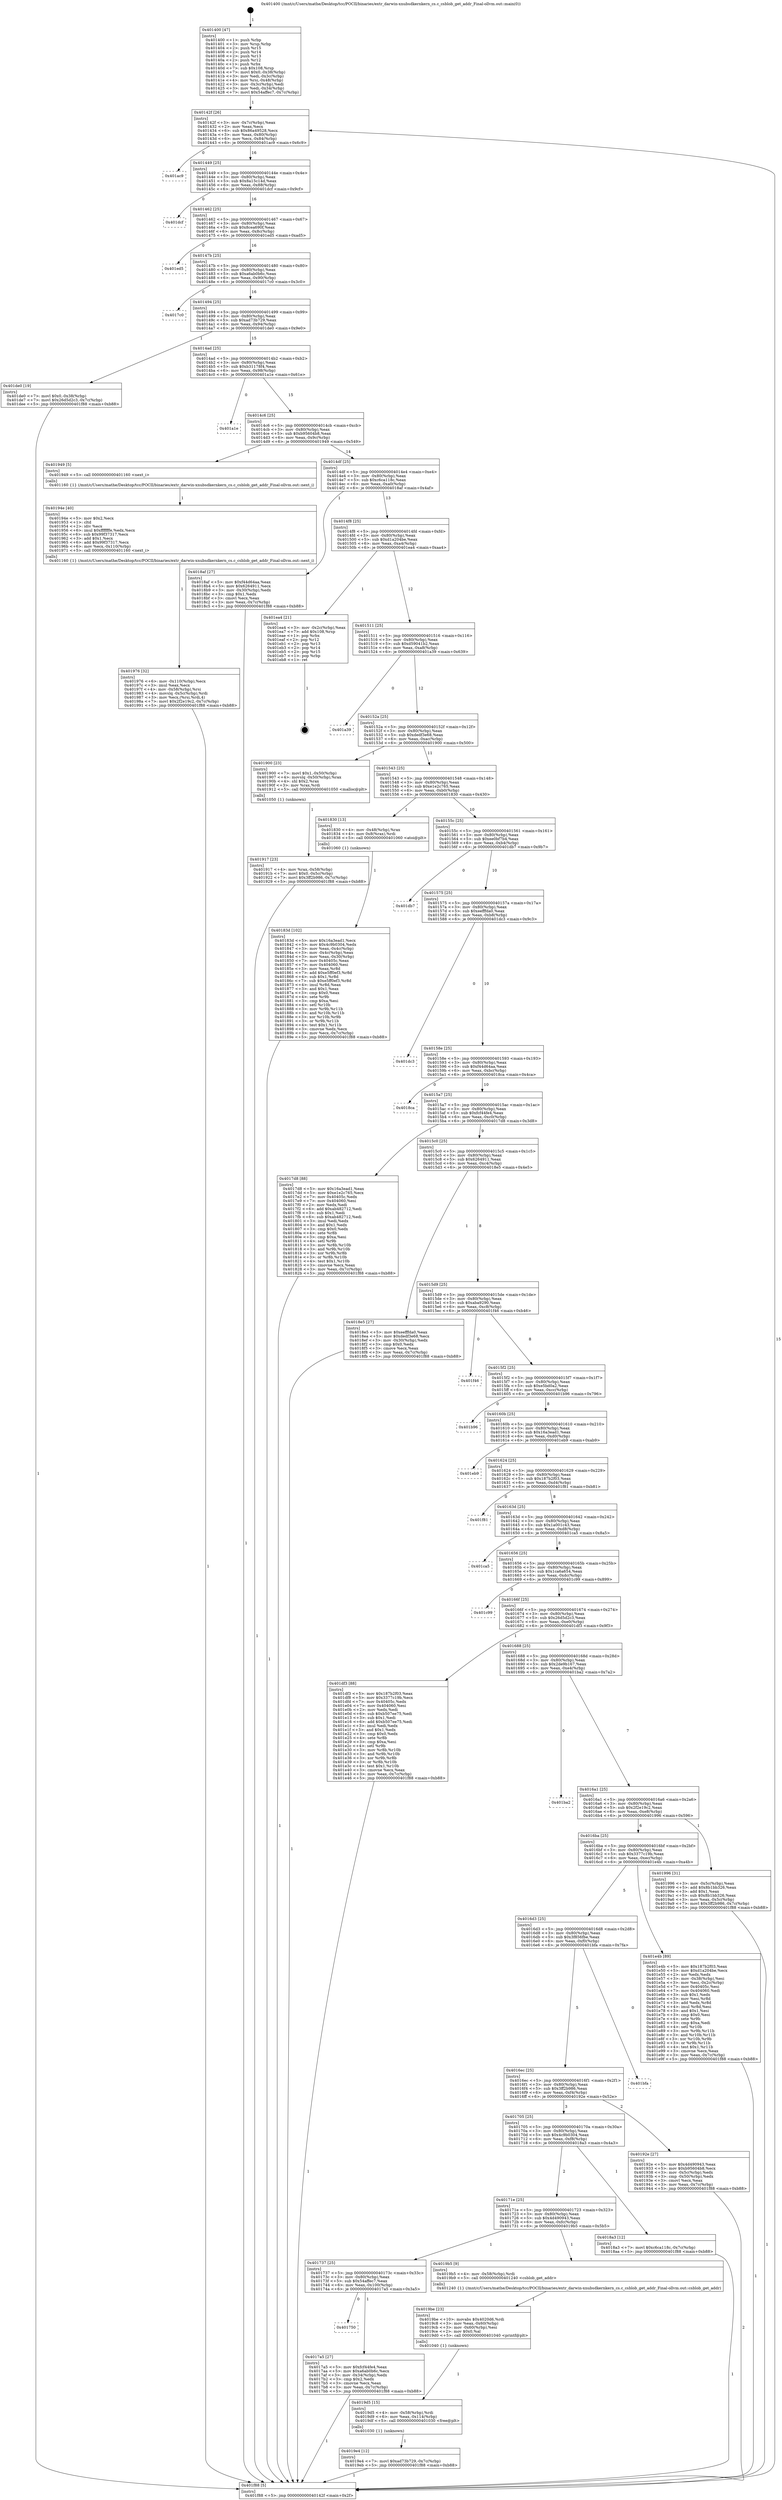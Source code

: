digraph "0x401400" {
  label = "0x401400 (/mnt/c/Users/mathe/Desktop/tcc/POCII/binaries/extr_darwin-xnubsdkernkern_cs.c_csblob_get_addr_Final-ollvm.out::main(0))"
  labelloc = "t"
  node[shape=record]

  Entry [label="",width=0.3,height=0.3,shape=circle,fillcolor=black,style=filled]
  "0x40142f" [label="{
     0x40142f [26]\l
     | [instrs]\l
     &nbsp;&nbsp;0x40142f \<+3\>: mov -0x7c(%rbp),%eax\l
     &nbsp;&nbsp;0x401432 \<+2\>: mov %eax,%ecx\l
     &nbsp;&nbsp;0x401434 \<+6\>: sub $0x86a49528,%ecx\l
     &nbsp;&nbsp;0x40143a \<+3\>: mov %eax,-0x80(%rbp)\l
     &nbsp;&nbsp;0x40143d \<+6\>: mov %ecx,-0x84(%rbp)\l
     &nbsp;&nbsp;0x401443 \<+6\>: je 0000000000401ac9 \<main+0x6c9\>\l
  }"]
  "0x401ac9" [label="{
     0x401ac9\l
  }", style=dashed]
  "0x401449" [label="{
     0x401449 [25]\l
     | [instrs]\l
     &nbsp;&nbsp;0x401449 \<+5\>: jmp 000000000040144e \<main+0x4e\>\l
     &nbsp;&nbsp;0x40144e \<+3\>: mov -0x80(%rbp),%eax\l
     &nbsp;&nbsp;0x401451 \<+5\>: sub $0x8a15c14d,%eax\l
     &nbsp;&nbsp;0x401456 \<+6\>: mov %eax,-0x88(%rbp)\l
     &nbsp;&nbsp;0x40145c \<+6\>: je 0000000000401dcf \<main+0x9cf\>\l
  }"]
  Exit [label="",width=0.3,height=0.3,shape=circle,fillcolor=black,style=filled,peripheries=2]
  "0x401dcf" [label="{
     0x401dcf\l
  }", style=dashed]
  "0x401462" [label="{
     0x401462 [25]\l
     | [instrs]\l
     &nbsp;&nbsp;0x401462 \<+5\>: jmp 0000000000401467 \<main+0x67\>\l
     &nbsp;&nbsp;0x401467 \<+3\>: mov -0x80(%rbp),%eax\l
     &nbsp;&nbsp;0x40146a \<+5\>: sub $0x8cea690f,%eax\l
     &nbsp;&nbsp;0x40146f \<+6\>: mov %eax,-0x8c(%rbp)\l
     &nbsp;&nbsp;0x401475 \<+6\>: je 0000000000401ed5 \<main+0xad5\>\l
  }"]
  "0x4019e4" [label="{
     0x4019e4 [12]\l
     | [instrs]\l
     &nbsp;&nbsp;0x4019e4 \<+7\>: movl $0xad73b729,-0x7c(%rbp)\l
     &nbsp;&nbsp;0x4019eb \<+5\>: jmp 0000000000401f88 \<main+0xb88\>\l
  }"]
  "0x401ed5" [label="{
     0x401ed5\l
  }", style=dashed]
  "0x40147b" [label="{
     0x40147b [25]\l
     | [instrs]\l
     &nbsp;&nbsp;0x40147b \<+5\>: jmp 0000000000401480 \<main+0x80\>\l
     &nbsp;&nbsp;0x401480 \<+3\>: mov -0x80(%rbp),%eax\l
     &nbsp;&nbsp;0x401483 \<+5\>: sub $0xa6ab0b6c,%eax\l
     &nbsp;&nbsp;0x401488 \<+6\>: mov %eax,-0x90(%rbp)\l
     &nbsp;&nbsp;0x40148e \<+6\>: je 00000000004017c0 \<main+0x3c0\>\l
  }"]
  "0x4019d5" [label="{
     0x4019d5 [15]\l
     | [instrs]\l
     &nbsp;&nbsp;0x4019d5 \<+4\>: mov -0x58(%rbp),%rdi\l
     &nbsp;&nbsp;0x4019d9 \<+6\>: mov %eax,-0x114(%rbp)\l
     &nbsp;&nbsp;0x4019df \<+5\>: call 0000000000401030 \<free@plt\>\l
     | [calls]\l
     &nbsp;&nbsp;0x401030 \{1\} (unknown)\l
  }"]
  "0x4017c0" [label="{
     0x4017c0\l
  }", style=dashed]
  "0x401494" [label="{
     0x401494 [25]\l
     | [instrs]\l
     &nbsp;&nbsp;0x401494 \<+5\>: jmp 0000000000401499 \<main+0x99\>\l
     &nbsp;&nbsp;0x401499 \<+3\>: mov -0x80(%rbp),%eax\l
     &nbsp;&nbsp;0x40149c \<+5\>: sub $0xad73b729,%eax\l
     &nbsp;&nbsp;0x4014a1 \<+6\>: mov %eax,-0x94(%rbp)\l
     &nbsp;&nbsp;0x4014a7 \<+6\>: je 0000000000401de0 \<main+0x9e0\>\l
  }"]
  "0x4019be" [label="{
     0x4019be [23]\l
     | [instrs]\l
     &nbsp;&nbsp;0x4019be \<+10\>: movabs $0x4020d6,%rdi\l
     &nbsp;&nbsp;0x4019c8 \<+3\>: mov %eax,-0x60(%rbp)\l
     &nbsp;&nbsp;0x4019cb \<+3\>: mov -0x60(%rbp),%esi\l
     &nbsp;&nbsp;0x4019ce \<+2\>: mov $0x0,%al\l
     &nbsp;&nbsp;0x4019d0 \<+5\>: call 0000000000401040 \<printf@plt\>\l
     | [calls]\l
     &nbsp;&nbsp;0x401040 \{1\} (unknown)\l
  }"]
  "0x401de0" [label="{
     0x401de0 [19]\l
     | [instrs]\l
     &nbsp;&nbsp;0x401de0 \<+7\>: movl $0x0,-0x38(%rbp)\l
     &nbsp;&nbsp;0x401de7 \<+7\>: movl $0x26d5d2c3,-0x7c(%rbp)\l
     &nbsp;&nbsp;0x401dee \<+5\>: jmp 0000000000401f88 \<main+0xb88\>\l
  }"]
  "0x4014ad" [label="{
     0x4014ad [25]\l
     | [instrs]\l
     &nbsp;&nbsp;0x4014ad \<+5\>: jmp 00000000004014b2 \<main+0xb2\>\l
     &nbsp;&nbsp;0x4014b2 \<+3\>: mov -0x80(%rbp),%eax\l
     &nbsp;&nbsp;0x4014b5 \<+5\>: sub $0xb31178f4,%eax\l
     &nbsp;&nbsp;0x4014ba \<+6\>: mov %eax,-0x98(%rbp)\l
     &nbsp;&nbsp;0x4014c0 \<+6\>: je 0000000000401a1e \<main+0x61e\>\l
  }"]
  "0x401976" [label="{
     0x401976 [32]\l
     | [instrs]\l
     &nbsp;&nbsp;0x401976 \<+6\>: mov -0x110(%rbp),%ecx\l
     &nbsp;&nbsp;0x40197c \<+3\>: imul %eax,%ecx\l
     &nbsp;&nbsp;0x40197f \<+4\>: mov -0x58(%rbp),%rsi\l
     &nbsp;&nbsp;0x401983 \<+4\>: movslq -0x5c(%rbp),%rdi\l
     &nbsp;&nbsp;0x401987 \<+3\>: mov %ecx,(%rsi,%rdi,4)\l
     &nbsp;&nbsp;0x40198a \<+7\>: movl $0x2f2e19c2,-0x7c(%rbp)\l
     &nbsp;&nbsp;0x401991 \<+5\>: jmp 0000000000401f88 \<main+0xb88\>\l
  }"]
  "0x401a1e" [label="{
     0x401a1e\l
  }", style=dashed]
  "0x4014c6" [label="{
     0x4014c6 [25]\l
     | [instrs]\l
     &nbsp;&nbsp;0x4014c6 \<+5\>: jmp 00000000004014cb \<main+0xcb\>\l
     &nbsp;&nbsp;0x4014cb \<+3\>: mov -0x80(%rbp),%eax\l
     &nbsp;&nbsp;0x4014ce \<+5\>: sub $0xb95604b8,%eax\l
     &nbsp;&nbsp;0x4014d3 \<+6\>: mov %eax,-0x9c(%rbp)\l
     &nbsp;&nbsp;0x4014d9 \<+6\>: je 0000000000401949 \<main+0x549\>\l
  }"]
  "0x40194e" [label="{
     0x40194e [40]\l
     | [instrs]\l
     &nbsp;&nbsp;0x40194e \<+5\>: mov $0x2,%ecx\l
     &nbsp;&nbsp;0x401953 \<+1\>: cltd\l
     &nbsp;&nbsp;0x401954 \<+2\>: idiv %ecx\l
     &nbsp;&nbsp;0x401956 \<+6\>: imul $0xfffffffe,%edx,%ecx\l
     &nbsp;&nbsp;0x40195c \<+6\>: sub $0x99f37317,%ecx\l
     &nbsp;&nbsp;0x401962 \<+3\>: add $0x1,%ecx\l
     &nbsp;&nbsp;0x401965 \<+6\>: add $0x99f37317,%ecx\l
     &nbsp;&nbsp;0x40196b \<+6\>: mov %ecx,-0x110(%rbp)\l
     &nbsp;&nbsp;0x401971 \<+5\>: call 0000000000401160 \<next_i\>\l
     | [calls]\l
     &nbsp;&nbsp;0x401160 \{1\} (/mnt/c/Users/mathe/Desktop/tcc/POCII/binaries/extr_darwin-xnubsdkernkern_cs.c_csblob_get_addr_Final-ollvm.out::next_i)\l
  }"]
  "0x401949" [label="{
     0x401949 [5]\l
     | [instrs]\l
     &nbsp;&nbsp;0x401949 \<+5\>: call 0000000000401160 \<next_i\>\l
     | [calls]\l
     &nbsp;&nbsp;0x401160 \{1\} (/mnt/c/Users/mathe/Desktop/tcc/POCII/binaries/extr_darwin-xnubsdkernkern_cs.c_csblob_get_addr_Final-ollvm.out::next_i)\l
  }"]
  "0x4014df" [label="{
     0x4014df [25]\l
     | [instrs]\l
     &nbsp;&nbsp;0x4014df \<+5\>: jmp 00000000004014e4 \<main+0xe4\>\l
     &nbsp;&nbsp;0x4014e4 \<+3\>: mov -0x80(%rbp),%eax\l
     &nbsp;&nbsp;0x4014e7 \<+5\>: sub $0xc6ca118c,%eax\l
     &nbsp;&nbsp;0x4014ec \<+6\>: mov %eax,-0xa0(%rbp)\l
     &nbsp;&nbsp;0x4014f2 \<+6\>: je 00000000004018af \<main+0x4af\>\l
  }"]
  "0x401917" [label="{
     0x401917 [23]\l
     | [instrs]\l
     &nbsp;&nbsp;0x401917 \<+4\>: mov %rax,-0x58(%rbp)\l
     &nbsp;&nbsp;0x40191b \<+7\>: movl $0x0,-0x5c(%rbp)\l
     &nbsp;&nbsp;0x401922 \<+7\>: movl $0x3ff2b986,-0x7c(%rbp)\l
     &nbsp;&nbsp;0x401929 \<+5\>: jmp 0000000000401f88 \<main+0xb88\>\l
  }"]
  "0x4018af" [label="{
     0x4018af [27]\l
     | [instrs]\l
     &nbsp;&nbsp;0x4018af \<+5\>: mov $0xf44d64aa,%eax\l
     &nbsp;&nbsp;0x4018b4 \<+5\>: mov $0x6264911,%ecx\l
     &nbsp;&nbsp;0x4018b9 \<+3\>: mov -0x30(%rbp),%edx\l
     &nbsp;&nbsp;0x4018bc \<+3\>: cmp $0x1,%edx\l
     &nbsp;&nbsp;0x4018bf \<+3\>: cmovl %ecx,%eax\l
     &nbsp;&nbsp;0x4018c2 \<+3\>: mov %eax,-0x7c(%rbp)\l
     &nbsp;&nbsp;0x4018c5 \<+5\>: jmp 0000000000401f88 \<main+0xb88\>\l
  }"]
  "0x4014f8" [label="{
     0x4014f8 [25]\l
     | [instrs]\l
     &nbsp;&nbsp;0x4014f8 \<+5\>: jmp 00000000004014fd \<main+0xfd\>\l
     &nbsp;&nbsp;0x4014fd \<+3\>: mov -0x80(%rbp),%eax\l
     &nbsp;&nbsp;0x401500 \<+5\>: sub $0xd1a204be,%eax\l
     &nbsp;&nbsp;0x401505 \<+6\>: mov %eax,-0xa4(%rbp)\l
     &nbsp;&nbsp;0x40150b \<+6\>: je 0000000000401ea4 \<main+0xaa4\>\l
  }"]
  "0x40183d" [label="{
     0x40183d [102]\l
     | [instrs]\l
     &nbsp;&nbsp;0x40183d \<+5\>: mov $0x16a3ead1,%ecx\l
     &nbsp;&nbsp;0x401842 \<+5\>: mov $0x4c9b0304,%edx\l
     &nbsp;&nbsp;0x401847 \<+3\>: mov %eax,-0x4c(%rbp)\l
     &nbsp;&nbsp;0x40184a \<+3\>: mov -0x4c(%rbp),%eax\l
     &nbsp;&nbsp;0x40184d \<+3\>: mov %eax,-0x30(%rbp)\l
     &nbsp;&nbsp;0x401850 \<+7\>: mov 0x40405c,%eax\l
     &nbsp;&nbsp;0x401857 \<+7\>: mov 0x404060,%esi\l
     &nbsp;&nbsp;0x40185e \<+3\>: mov %eax,%r8d\l
     &nbsp;&nbsp;0x401861 \<+7\>: add $0xe5ff0ef3,%r8d\l
     &nbsp;&nbsp;0x401868 \<+4\>: sub $0x1,%r8d\l
     &nbsp;&nbsp;0x40186c \<+7\>: sub $0xe5ff0ef3,%r8d\l
     &nbsp;&nbsp;0x401873 \<+4\>: imul %r8d,%eax\l
     &nbsp;&nbsp;0x401877 \<+3\>: and $0x1,%eax\l
     &nbsp;&nbsp;0x40187a \<+3\>: cmp $0x0,%eax\l
     &nbsp;&nbsp;0x40187d \<+4\>: sete %r9b\l
     &nbsp;&nbsp;0x401881 \<+3\>: cmp $0xa,%esi\l
     &nbsp;&nbsp;0x401884 \<+4\>: setl %r10b\l
     &nbsp;&nbsp;0x401888 \<+3\>: mov %r9b,%r11b\l
     &nbsp;&nbsp;0x40188b \<+3\>: and %r10b,%r11b\l
     &nbsp;&nbsp;0x40188e \<+3\>: xor %r10b,%r9b\l
     &nbsp;&nbsp;0x401891 \<+3\>: or %r9b,%r11b\l
     &nbsp;&nbsp;0x401894 \<+4\>: test $0x1,%r11b\l
     &nbsp;&nbsp;0x401898 \<+3\>: cmovne %edx,%ecx\l
     &nbsp;&nbsp;0x40189b \<+3\>: mov %ecx,-0x7c(%rbp)\l
     &nbsp;&nbsp;0x40189e \<+5\>: jmp 0000000000401f88 \<main+0xb88\>\l
  }"]
  "0x401ea4" [label="{
     0x401ea4 [21]\l
     | [instrs]\l
     &nbsp;&nbsp;0x401ea4 \<+3\>: mov -0x2c(%rbp),%eax\l
     &nbsp;&nbsp;0x401ea7 \<+7\>: add $0x108,%rsp\l
     &nbsp;&nbsp;0x401eae \<+1\>: pop %rbx\l
     &nbsp;&nbsp;0x401eaf \<+2\>: pop %r12\l
     &nbsp;&nbsp;0x401eb1 \<+2\>: pop %r13\l
     &nbsp;&nbsp;0x401eb3 \<+2\>: pop %r14\l
     &nbsp;&nbsp;0x401eb5 \<+2\>: pop %r15\l
     &nbsp;&nbsp;0x401eb7 \<+1\>: pop %rbp\l
     &nbsp;&nbsp;0x401eb8 \<+1\>: ret\l
  }"]
  "0x401511" [label="{
     0x401511 [25]\l
     | [instrs]\l
     &nbsp;&nbsp;0x401511 \<+5\>: jmp 0000000000401516 \<main+0x116\>\l
     &nbsp;&nbsp;0x401516 \<+3\>: mov -0x80(%rbp),%eax\l
     &nbsp;&nbsp;0x401519 \<+5\>: sub $0xd59041b2,%eax\l
     &nbsp;&nbsp;0x40151e \<+6\>: mov %eax,-0xa8(%rbp)\l
     &nbsp;&nbsp;0x401524 \<+6\>: je 0000000000401a39 \<main+0x639\>\l
  }"]
  "0x401400" [label="{
     0x401400 [47]\l
     | [instrs]\l
     &nbsp;&nbsp;0x401400 \<+1\>: push %rbp\l
     &nbsp;&nbsp;0x401401 \<+3\>: mov %rsp,%rbp\l
     &nbsp;&nbsp;0x401404 \<+2\>: push %r15\l
     &nbsp;&nbsp;0x401406 \<+2\>: push %r14\l
     &nbsp;&nbsp;0x401408 \<+2\>: push %r13\l
     &nbsp;&nbsp;0x40140a \<+2\>: push %r12\l
     &nbsp;&nbsp;0x40140c \<+1\>: push %rbx\l
     &nbsp;&nbsp;0x40140d \<+7\>: sub $0x108,%rsp\l
     &nbsp;&nbsp;0x401414 \<+7\>: movl $0x0,-0x38(%rbp)\l
     &nbsp;&nbsp;0x40141b \<+3\>: mov %edi,-0x3c(%rbp)\l
     &nbsp;&nbsp;0x40141e \<+4\>: mov %rsi,-0x48(%rbp)\l
     &nbsp;&nbsp;0x401422 \<+3\>: mov -0x3c(%rbp),%edi\l
     &nbsp;&nbsp;0x401425 \<+3\>: mov %edi,-0x34(%rbp)\l
     &nbsp;&nbsp;0x401428 \<+7\>: movl $0x54affec7,-0x7c(%rbp)\l
  }"]
  "0x401a39" [label="{
     0x401a39\l
  }", style=dashed]
  "0x40152a" [label="{
     0x40152a [25]\l
     | [instrs]\l
     &nbsp;&nbsp;0x40152a \<+5\>: jmp 000000000040152f \<main+0x12f\>\l
     &nbsp;&nbsp;0x40152f \<+3\>: mov -0x80(%rbp),%eax\l
     &nbsp;&nbsp;0x401532 \<+5\>: sub $0xdedf3e68,%eax\l
     &nbsp;&nbsp;0x401537 \<+6\>: mov %eax,-0xac(%rbp)\l
     &nbsp;&nbsp;0x40153d \<+6\>: je 0000000000401900 \<main+0x500\>\l
  }"]
  "0x401f88" [label="{
     0x401f88 [5]\l
     | [instrs]\l
     &nbsp;&nbsp;0x401f88 \<+5\>: jmp 000000000040142f \<main+0x2f\>\l
  }"]
  "0x401900" [label="{
     0x401900 [23]\l
     | [instrs]\l
     &nbsp;&nbsp;0x401900 \<+7\>: movl $0x1,-0x50(%rbp)\l
     &nbsp;&nbsp;0x401907 \<+4\>: movslq -0x50(%rbp),%rax\l
     &nbsp;&nbsp;0x40190b \<+4\>: shl $0x2,%rax\l
     &nbsp;&nbsp;0x40190f \<+3\>: mov %rax,%rdi\l
     &nbsp;&nbsp;0x401912 \<+5\>: call 0000000000401050 \<malloc@plt\>\l
     | [calls]\l
     &nbsp;&nbsp;0x401050 \{1\} (unknown)\l
  }"]
  "0x401543" [label="{
     0x401543 [25]\l
     | [instrs]\l
     &nbsp;&nbsp;0x401543 \<+5\>: jmp 0000000000401548 \<main+0x148\>\l
     &nbsp;&nbsp;0x401548 \<+3\>: mov -0x80(%rbp),%eax\l
     &nbsp;&nbsp;0x40154b \<+5\>: sub $0xe1e2c765,%eax\l
     &nbsp;&nbsp;0x401550 \<+6\>: mov %eax,-0xb0(%rbp)\l
     &nbsp;&nbsp;0x401556 \<+6\>: je 0000000000401830 \<main+0x430\>\l
  }"]
  "0x401750" [label="{
     0x401750\l
  }", style=dashed]
  "0x401830" [label="{
     0x401830 [13]\l
     | [instrs]\l
     &nbsp;&nbsp;0x401830 \<+4\>: mov -0x48(%rbp),%rax\l
     &nbsp;&nbsp;0x401834 \<+4\>: mov 0x8(%rax),%rdi\l
     &nbsp;&nbsp;0x401838 \<+5\>: call 0000000000401060 \<atoi@plt\>\l
     | [calls]\l
     &nbsp;&nbsp;0x401060 \{1\} (unknown)\l
  }"]
  "0x40155c" [label="{
     0x40155c [25]\l
     | [instrs]\l
     &nbsp;&nbsp;0x40155c \<+5\>: jmp 0000000000401561 \<main+0x161\>\l
     &nbsp;&nbsp;0x401561 \<+3\>: mov -0x80(%rbp),%eax\l
     &nbsp;&nbsp;0x401564 \<+5\>: sub $0xee0bf7b4,%eax\l
     &nbsp;&nbsp;0x401569 \<+6\>: mov %eax,-0xb4(%rbp)\l
     &nbsp;&nbsp;0x40156f \<+6\>: je 0000000000401db7 \<main+0x9b7\>\l
  }"]
  "0x4017a5" [label="{
     0x4017a5 [27]\l
     | [instrs]\l
     &nbsp;&nbsp;0x4017a5 \<+5\>: mov $0xfcf44fe4,%eax\l
     &nbsp;&nbsp;0x4017aa \<+5\>: mov $0xa6ab0b6c,%ecx\l
     &nbsp;&nbsp;0x4017af \<+3\>: mov -0x34(%rbp),%edx\l
     &nbsp;&nbsp;0x4017b2 \<+3\>: cmp $0x2,%edx\l
     &nbsp;&nbsp;0x4017b5 \<+3\>: cmovne %ecx,%eax\l
     &nbsp;&nbsp;0x4017b8 \<+3\>: mov %eax,-0x7c(%rbp)\l
     &nbsp;&nbsp;0x4017bb \<+5\>: jmp 0000000000401f88 \<main+0xb88\>\l
  }"]
  "0x401db7" [label="{
     0x401db7\l
  }", style=dashed]
  "0x401575" [label="{
     0x401575 [25]\l
     | [instrs]\l
     &nbsp;&nbsp;0x401575 \<+5\>: jmp 000000000040157a \<main+0x17a\>\l
     &nbsp;&nbsp;0x40157a \<+3\>: mov -0x80(%rbp),%eax\l
     &nbsp;&nbsp;0x40157d \<+5\>: sub $0xeefffda0,%eax\l
     &nbsp;&nbsp;0x401582 \<+6\>: mov %eax,-0xb8(%rbp)\l
     &nbsp;&nbsp;0x401588 \<+6\>: je 0000000000401dc3 \<main+0x9c3\>\l
  }"]
  "0x401737" [label="{
     0x401737 [25]\l
     | [instrs]\l
     &nbsp;&nbsp;0x401737 \<+5\>: jmp 000000000040173c \<main+0x33c\>\l
     &nbsp;&nbsp;0x40173c \<+3\>: mov -0x80(%rbp),%eax\l
     &nbsp;&nbsp;0x40173f \<+5\>: sub $0x54affec7,%eax\l
     &nbsp;&nbsp;0x401744 \<+6\>: mov %eax,-0x100(%rbp)\l
     &nbsp;&nbsp;0x40174a \<+6\>: je 00000000004017a5 \<main+0x3a5\>\l
  }"]
  "0x401dc3" [label="{
     0x401dc3\l
  }", style=dashed]
  "0x40158e" [label="{
     0x40158e [25]\l
     | [instrs]\l
     &nbsp;&nbsp;0x40158e \<+5\>: jmp 0000000000401593 \<main+0x193\>\l
     &nbsp;&nbsp;0x401593 \<+3\>: mov -0x80(%rbp),%eax\l
     &nbsp;&nbsp;0x401596 \<+5\>: sub $0xf44d64aa,%eax\l
     &nbsp;&nbsp;0x40159b \<+6\>: mov %eax,-0xbc(%rbp)\l
     &nbsp;&nbsp;0x4015a1 \<+6\>: je 00000000004018ca \<main+0x4ca\>\l
  }"]
  "0x4019b5" [label="{
     0x4019b5 [9]\l
     | [instrs]\l
     &nbsp;&nbsp;0x4019b5 \<+4\>: mov -0x58(%rbp),%rdi\l
     &nbsp;&nbsp;0x4019b9 \<+5\>: call 0000000000401240 \<csblob_get_addr\>\l
     | [calls]\l
     &nbsp;&nbsp;0x401240 \{1\} (/mnt/c/Users/mathe/Desktop/tcc/POCII/binaries/extr_darwin-xnubsdkernkern_cs.c_csblob_get_addr_Final-ollvm.out::csblob_get_addr)\l
  }"]
  "0x4018ca" [label="{
     0x4018ca\l
  }", style=dashed]
  "0x4015a7" [label="{
     0x4015a7 [25]\l
     | [instrs]\l
     &nbsp;&nbsp;0x4015a7 \<+5\>: jmp 00000000004015ac \<main+0x1ac\>\l
     &nbsp;&nbsp;0x4015ac \<+3\>: mov -0x80(%rbp),%eax\l
     &nbsp;&nbsp;0x4015af \<+5\>: sub $0xfcf44fe4,%eax\l
     &nbsp;&nbsp;0x4015b4 \<+6\>: mov %eax,-0xc0(%rbp)\l
     &nbsp;&nbsp;0x4015ba \<+6\>: je 00000000004017d8 \<main+0x3d8\>\l
  }"]
  "0x40171e" [label="{
     0x40171e [25]\l
     | [instrs]\l
     &nbsp;&nbsp;0x40171e \<+5\>: jmp 0000000000401723 \<main+0x323\>\l
     &nbsp;&nbsp;0x401723 \<+3\>: mov -0x80(%rbp),%eax\l
     &nbsp;&nbsp;0x401726 \<+5\>: sub $0x4d490943,%eax\l
     &nbsp;&nbsp;0x40172b \<+6\>: mov %eax,-0xfc(%rbp)\l
     &nbsp;&nbsp;0x401731 \<+6\>: je 00000000004019b5 \<main+0x5b5\>\l
  }"]
  "0x4017d8" [label="{
     0x4017d8 [88]\l
     | [instrs]\l
     &nbsp;&nbsp;0x4017d8 \<+5\>: mov $0x16a3ead1,%eax\l
     &nbsp;&nbsp;0x4017dd \<+5\>: mov $0xe1e2c765,%ecx\l
     &nbsp;&nbsp;0x4017e2 \<+7\>: mov 0x40405c,%edx\l
     &nbsp;&nbsp;0x4017e9 \<+7\>: mov 0x404060,%esi\l
     &nbsp;&nbsp;0x4017f0 \<+2\>: mov %edx,%edi\l
     &nbsp;&nbsp;0x4017f2 \<+6\>: add $0xab482712,%edi\l
     &nbsp;&nbsp;0x4017f8 \<+3\>: sub $0x1,%edi\l
     &nbsp;&nbsp;0x4017fb \<+6\>: sub $0xab482712,%edi\l
     &nbsp;&nbsp;0x401801 \<+3\>: imul %edi,%edx\l
     &nbsp;&nbsp;0x401804 \<+3\>: and $0x1,%edx\l
     &nbsp;&nbsp;0x401807 \<+3\>: cmp $0x0,%edx\l
     &nbsp;&nbsp;0x40180a \<+4\>: sete %r8b\l
     &nbsp;&nbsp;0x40180e \<+3\>: cmp $0xa,%esi\l
     &nbsp;&nbsp;0x401811 \<+4\>: setl %r9b\l
     &nbsp;&nbsp;0x401815 \<+3\>: mov %r8b,%r10b\l
     &nbsp;&nbsp;0x401818 \<+3\>: and %r9b,%r10b\l
     &nbsp;&nbsp;0x40181b \<+3\>: xor %r9b,%r8b\l
     &nbsp;&nbsp;0x40181e \<+3\>: or %r8b,%r10b\l
     &nbsp;&nbsp;0x401821 \<+4\>: test $0x1,%r10b\l
     &nbsp;&nbsp;0x401825 \<+3\>: cmovne %ecx,%eax\l
     &nbsp;&nbsp;0x401828 \<+3\>: mov %eax,-0x7c(%rbp)\l
     &nbsp;&nbsp;0x40182b \<+5\>: jmp 0000000000401f88 \<main+0xb88\>\l
  }"]
  "0x4015c0" [label="{
     0x4015c0 [25]\l
     | [instrs]\l
     &nbsp;&nbsp;0x4015c0 \<+5\>: jmp 00000000004015c5 \<main+0x1c5\>\l
     &nbsp;&nbsp;0x4015c5 \<+3\>: mov -0x80(%rbp),%eax\l
     &nbsp;&nbsp;0x4015c8 \<+5\>: sub $0x6264911,%eax\l
     &nbsp;&nbsp;0x4015cd \<+6\>: mov %eax,-0xc4(%rbp)\l
     &nbsp;&nbsp;0x4015d3 \<+6\>: je 00000000004018e5 \<main+0x4e5\>\l
  }"]
  "0x4018a3" [label="{
     0x4018a3 [12]\l
     | [instrs]\l
     &nbsp;&nbsp;0x4018a3 \<+7\>: movl $0xc6ca118c,-0x7c(%rbp)\l
     &nbsp;&nbsp;0x4018aa \<+5\>: jmp 0000000000401f88 \<main+0xb88\>\l
  }"]
  "0x4018e5" [label="{
     0x4018e5 [27]\l
     | [instrs]\l
     &nbsp;&nbsp;0x4018e5 \<+5\>: mov $0xeefffda0,%eax\l
     &nbsp;&nbsp;0x4018ea \<+5\>: mov $0xdedf3e68,%ecx\l
     &nbsp;&nbsp;0x4018ef \<+3\>: mov -0x30(%rbp),%edx\l
     &nbsp;&nbsp;0x4018f2 \<+3\>: cmp $0x0,%edx\l
     &nbsp;&nbsp;0x4018f5 \<+3\>: cmove %ecx,%eax\l
     &nbsp;&nbsp;0x4018f8 \<+3\>: mov %eax,-0x7c(%rbp)\l
     &nbsp;&nbsp;0x4018fb \<+5\>: jmp 0000000000401f88 \<main+0xb88\>\l
  }"]
  "0x4015d9" [label="{
     0x4015d9 [25]\l
     | [instrs]\l
     &nbsp;&nbsp;0x4015d9 \<+5\>: jmp 00000000004015de \<main+0x1de\>\l
     &nbsp;&nbsp;0x4015de \<+3\>: mov -0x80(%rbp),%eax\l
     &nbsp;&nbsp;0x4015e1 \<+5\>: sub $0xaba9290,%eax\l
     &nbsp;&nbsp;0x4015e6 \<+6\>: mov %eax,-0xc8(%rbp)\l
     &nbsp;&nbsp;0x4015ec \<+6\>: je 0000000000401f46 \<main+0xb46\>\l
  }"]
  "0x401705" [label="{
     0x401705 [25]\l
     | [instrs]\l
     &nbsp;&nbsp;0x401705 \<+5\>: jmp 000000000040170a \<main+0x30a\>\l
     &nbsp;&nbsp;0x40170a \<+3\>: mov -0x80(%rbp),%eax\l
     &nbsp;&nbsp;0x40170d \<+5\>: sub $0x4c9b0304,%eax\l
     &nbsp;&nbsp;0x401712 \<+6\>: mov %eax,-0xf8(%rbp)\l
     &nbsp;&nbsp;0x401718 \<+6\>: je 00000000004018a3 \<main+0x4a3\>\l
  }"]
  "0x401f46" [label="{
     0x401f46\l
  }", style=dashed]
  "0x4015f2" [label="{
     0x4015f2 [25]\l
     | [instrs]\l
     &nbsp;&nbsp;0x4015f2 \<+5\>: jmp 00000000004015f7 \<main+0x1f7\>\l
     &nbsp;&nbsp;0x4015f7 \<+3\>: mov -0x80(%rbp),%eax\l
     &nbsp;&nbsp;0x4015fa \<+5\>: sub $0xe5bd0a2,%eax\l
     &nbsp;&nbsp;0x4015ff \<+6\>: mov %eax,-0xcc(%rbp)\l
     &nbsp;&nbsp;0x401605 \<+6\>: je 0000000000401b96 \<main+0x796\>\l
  }"]
  "0x40192e" [label="{
     0x40192e [27]\l
     | [instrs]\l
     &nbsp;&nbsp;0x40192e \<+5\>: mov $0x4d490943,%eax\l
     &nbsp;&nbsp;0x401933 \<+5\>: mov $0xb95604b8,%ecx\l
     &nbsp;&nbsp;0x401938 \<+3\>: mov -0x5c(%rbp),%edx\l
     &nbsp;&nbsp;0x40193b \<+3\>: cmp -0x50(%rbp),%edx\l
     &nbsp;&nbsp;0x40193e \<+3\>: cmovl %ecx,%eax\l
     &nbsp;&nbsp;0x401941 \<+3\>: mov %eax,-0x7c(%rbp)\l
     &nbsp;&nbsp;0x401944 \<+5\>: jmp 0000000000401f88 \<main+0xb88\>\l
  }"]
  "0x401b96" [label="{
     0x401b96\l
  }", style=dashed]
  "0x40160b" [label="{
     0x40160b [25]\l
     | [instrs]\l
     &nbsp;&nbsp;0x40160b \<+5\>: jmp 0000000000401610 \<main+0x210\>\l
     &nbsp;&nbsp;0x401610 \<+3\>: mov -0x80(%rbp),%eax\l
     &nbsp;&nbsp;0x401613 \<+5\>: sub $0x16a3ead1,%eax\l
     &nbsp;&nbsp;0x401618 \<+6\>: mov %eax,-0xd0(%rbp)\l
     &nbsp;&nbsp;0x40161e \<+6\>: je 0000000000401eb9 \<main+0xab9\>\l
  }"]
  "0x4016ec" [label="{
     0x4016ec [25]\l
     | [instrs]\l
     &nbsp;&nbsp;0x4016ec \<+5\>: jmp 00000000004016f1 \<main+0x2f1\>\l
     &nbsp;&nbsp;0x4016f1 \<+3\>: mov -0x80(%rbp),%eax\l
     &nbsp;&nbsp;0x4016f4 \<+5\>: sub $0x3ff2b986,%eax\l
     &nbsp;&nbsp;0x4016f9 \<+6\>: mov %eax,-0xf4(%rbp)\l
     &nbsp;&nbsp;0x4016ff \<+6\>: je 000000000040192e \<main+0x52e\>\l
  }"]
  "0x401eb9" [label="{
     0x401eb9\l
  }", style=dashed]
  "0x401624" [label="{
     0x401624 [25]\l
     | [instrs]\l
     &nbsp;&nbsp;0x401624 \<+5\>: jmp 0000000000401629 \<main+0x229\>\l
     &nbsp;&nbsp;0x401629 \<+3\>: mov -0x80(%rbp),%eax\l
     &nbsp;&nbsp;0x40162c \<+5\>: sub $0x187b2f03,%eax\l
     &nbsp;&nbsp;0x401631 \<+6\>: mov %eax,-0xd4(%rbp)\l
     &nbsp;&nbsp;0x401637 \<+6\>: je 0000000000401f81 \<main+0xb81\>\l
  }"]
  "0x401bfa" [label="{
     0x401bfa\l
  }", style=dashed]
  "0x401f81" [label="{
     0x401f81\l
  }", style=dashed]
  "0x40163d" [label="{
     0x40163d [25]\l
     | [instrs]\l
     &nbsp;&nbsp;0x40163d \<+5\>: jmp 0000000000401642 \<main+0x242\>\l
     &nbsp;&nbsp;0x401642 \<+3\>: mov -0x80(%rbp),%eax\l
     &nbsp;&nbsp;0x401645 \<+5\>: sub $0x1a001c43,%eax\l
     &nbsp;&nbsp;0x40164a \<+6\>: mov %eax,-0xd8(%rbp)\l
     &nbsp;&nbsp;0x401650 \<+6\>: je 0000000000401ca5 \<main+0x8a5\>\l
  }"]
  "0x4016d3" [label="{
     0x4016d3 [25]\l
     | [instrs]\l
     &nbsp;&nbsp;0x4016d3 \<+5\>: jmp 00000000004016d8 \<main+0x2d8\>\l
     &nbsp;&nbsp;0x4016d8 \<+3\>: mov -0x80(%rbp),%eax\l
     &nbsp;&nbsp;0x4016db \<+5\>: sub $0x3f856fbe,%eax\l
     &nbsp;&nbsp;0x4016e0 \<+6\>: mov %eax,-0xf0(%rbp)\l
     &nbsp;&nbsp;0x4016e6 \<+6\>: je 0000000000401bfa \<main+0x7fa\>\l
  }"]
  "0x401ca5" [label="{
     0x401ca5\l
  }", style=dashed]
  "0x401656" [label="{
     0x401656 [25]\l
     | [instrs]\l
     &nbsp;&nbsp;0x401656 \<+5\>: jmp 000000000040165b \<main+0x25b\>\l
     &nbsp;&nbsp;0x40165b \<+3\>: mov -0x80(%rbp),%eax\l
     &nbsp;&nbsp;0x40165e \<+5\>: sub $0x1ca6a654,%eax\l
     &nbsp;&nbsp;0x401663 \<+6\>: mov %eax,-0xdc(%rbp)\l
     &nbsp;&nbsp;0x401669 \<+6\>: je 0000000000401c99 \<main+0x899\>\l
  }"]
  "0x401e4b" [label="{
     0x401e4b [89]\l
     | [instrs]\l
     &nbsp;&nbsp;0x401e4b \<+5\>: mov $0x187b2f03,%eax\l
     &nbsp;&nbsp;0x401e50 \<+5\>: mov $0xd1a204be,%ecx\l
     &nbsp;&nbsp;0x401e55 \<+2\>: xor %edx,%edx\l
     &nbsp;&nbsp;0x401e57 \<+3\>: mov -0x38(%rbp),%esi\l
     &nbsp;&nbsp;0x401e5a \<+3\>: mov %esi,-0x2c(%rbp)\l
     &nbsp;&nbsp;0x401e5d \<+7\>: mov 0x40405c,%esi\l
     &nbsp;&nbsp;0x401e64 \<+7\>: mov 0x404060,%edi\l
     &nbsp;&nbsp;0x401e6b \<+3\>: sub $0x1,%edx\l
     &nbsp;&nbsp;0x401e6e \<+3\>: mov %esi,%r8d\l
     &nbsp;&nbsp;0x401e71 \<+3\>: add %edx,%r8d\l
     &nbsp;&nbsp;0x401e74 \<+4\>: imul %r8d,%esi\l
     &nbsp;&nbsp;0x401e78 \<+3\>: and $0x1,%esi\l
     &nbsp;&nbsp;0x401e7b \<+3\>: cmp $0x0,%esi\l
     &nbsp;&nbsp;0x401e7e \<+4\>: sete %r9b\l
     &nbsp;&nbsp;0x401e82 \<+3\>: cmp $0xa,%edi\l
     &nbsp;&nbsp;0x401e85 \<+4\>: setl %r10b\l
     &nbsp;&nbsp;0x401e89 \<+3\>: mov %r9b,%r11b\l
     &nbsp;&nbsp;0x401e8c \<+3\>: and %r10b,%r11b\l
     &nbsp;&nbsp;0x401e8f \<+3\>: xor %r10b,%r9b\l
     &nbsp;&nbsp;0x401e92 \<+3\>: or %r9b,%r11b\l
     &nbsp;&nbsp;0x401e95 \<+4\>: test $0x1,%r11b\l
     &nbsp;&nbsp;0x401e99 \<+3\>: cmovne %ecx,%eax\l
     &nbsp;&nbsp;0x401e9c \<+3\>: mov %eax,-0x7c(%rbp)\l
     &nbsp;&nbsp;0x401e9f \<+5\>: jmp 0000000000401f88 \<main+0xb88\>\l
  }"]
  "0x401c99" [label="{
     0x401c99\l
  }", style=dashed]
  "0x40166f" [label="{
     0x40166f [25]\l
     | [instrs]\l
     &nbsp;&nbsp;0x40166f \<+5\>: jmp 0000000000401674 \<main+0x274\>\l
     &nbsp;&nbsp;0x401674 \<+3\>: mov -0x80(%rbp),%eax\l
     &nbsp;&nbsp;0x401677 \<+5\>: sub $0x26d5d2c3,%eax\l
     &nbsp;&nbsp;0x40167c \<+6\>: mov %eax,-0xe0(%rbp)\l
     &nbsp;&nbsp;0x401682 \<+6\>: je 0000000000401df3 \<main+0x9f3\>\l
  }"]
  "0x4016ba" [label="{
     0x4016ba [25]\l
     | [instrs]\l
     &nbsp;&nbsp;0x4016ba \<+5\>: jmp 00000000004016bf \<main+0x2bf\>\l
     &nbsp;&nbsp;0x4016bf \<+3\>: mov -0x80(%rbp),%eax\l
     &nbsp;&nbsp;0x4016c2 \<+5\>: sub $0x3377c19b,%eax\l
     &nbsp;&nbsp;0x4016c7 \<+6\>: mov %eax,-0xec(%rbp)\l
     &nbsp;&nbsp;0x4016cd \<+6\>: je 0000000000401e4b \<main+0xa4b\>\l
  }"]
  "0x401df3" [label="{
     0x401df3 [88]\l
     | [instrs]\l
     &nbsp;&nbsp;0x401df3 \<+5\>: mov $0x187b2f03,%eax\l
     &nbsp;&nbsp;0x401df8 \<+5\>: mov $0x3377c19b,%ecx\l
     &nbsp;&nbsp;0x401dfd \<+7\>: mov 0x40405c,%edx\l
     &nbsp;&nbsp;0x401e04 \<+7\>: mov 0x404060,%esi\l
     &nbsp;&nbsp;0x401e0b \<+2\>: mov %edx,%edi\l
     &nbsp;&nbsp;0x401e0d \<+6\>: sub $0xb507ee75,%edi\l
     &nbsp;&nbsp;0x401e13 \<+3\>: sub $0x1,%edi\l
     &nbsp;&nbsp;0x401e16 \<+6\>: add $0xb507ee75,%edi\l
     &nbsp;&nbsp;0x401e1c \<+3\>: imul %edi,%edx\l
     &nbsp;&nbsp;0x401e1f \<+3\>: and $0x1,%edx\l
     &nbsp;&nbsp;0x401e22 \<+3\>: cmp $0x0,%edx\l
     &nbsp;&nbsp;0x401e25 \<+4\>: sete %r8b\l
     &nbsp;&nbsp;0x401e29 \<+3\>: cmp $0xa,%esi\l
     &nbsp;&nbsp;0x401e2c \<+4\>: setl %r9b\l
     &nbsp;&nbsp;0x401e30 \<+3\>: mov %r8b,%r10b\l
     &nbsp;&nbsp;0x401e33 \<+3\>: and %r9b,%r10b\l
     &nbsp;&nbsp;0x401e36 \<+3\>: xor %r9b,%r8b\l
     &nbsp;&nbsp;0x401e39 \<+3\>: or %r8b,%r10b\l
     &nbsp;&nbsp;0x401e3c \<+4\>: test $0x1,%r10b\l
     &nbsp;&nbsp;0x401e40 \<+3\>: cmovne %ecx,%eax\l
     &nbsp;&nbsp;0x401e43 \<+3\>: mov %eax,-0x7c(%rbp)\l
     &nbsp;&nbsp;0x401e46 \<+5\>: jmp 0000000000401f88 \<main+0xb88\>\l
  }"]
  "0x401688" [label="{
     0x401688 [25]\l
     | [instrs]\l
     &nbsp;&nbsp;0x401688 \<+5\>: jmp 000000000040168d \<main+0x28d\>\l
     &nbsp;&nbsp;0x40168d \<+3\>: mov -0x80(%rbp),%eax\l
     &nbsp;&nbsp;0x401690 \<+5\>: sub $0x2de9b167,%eax\l
     &nbsp;&nbsp;0x401695 \<+6\>: mov %eax,-0xe4(%rbp)\l
     &nbsp;&nbsp;0x40169b \<+6\>: je 0000000000401ba2 \<main+0x7a2\>\l
  }"]
  "0x401996" [label="{
     0x401996 [31]\l
     | [instrs]\l
     &nbsp;&nbsp;0x401996 \<+3\>: mov -0x5c(%rbp),%eax\l
     &nbsp;&nbsp;0x401999 \<+5\>: add $0x8b1bb326,%eax\l
     &nbsp;&nbsp;0x40199e \<+3\>: add $0x1,%eax\l
     &nbsp;&nbsp;0x4019a1 \<+5\>: sub $0x8b1bb326,%eax\l
     &nbsp;&nbsp;0x4019a6 \<+3\>: mov %eax,-0x5c(%rbp)\l
     &nbsp;&nbsp;0x4019a9 \<+7\>: movl $0x3ff2b986,-0x7c(%rbp)\l
     &nbsp;&nbsp;0x4019b0 \<+5\>: jmp 0000000000401f88 \<main+0xb88\>\l
  }"]
  "0x401ba2" [label="{
     0x401ba2\l
  }", style=dashed]
  "0x4016a1" [label="{
     0x4016a1 [25]\l
     | [instrs]\l
     &nbsp;&nbsp;0x4016a1 \<+5\>: jmp 00000000004016a6 \<main+0x2a6\>\l
     &nbsp;&nbsp;0x4016a6 \<+3\>: mov -0x80(%rbp),%eax\l
     &nbsp;&nbsp;0x4016a9 \<+5\>: sub $0x2f2e19c2,%eax\l
     &nbsp;&nbsp;0x4016ae \<+6\>: mov %eax,-0xe8(%rbp)\l
     &nbsp;&nbsp;0x4016b4 \<+6\>: je 0000000000401996 \<main+0x596\>\l
  }"]
  Entry -> "0x401400" [label=" 1"]
  "0x40142f" -> "0x401ac9" [label=" 0"]
  "0x40142f" -> "0x401449" [label=" 16"]
  "0x401ea4" -> Exit [label=" 1"]
  "0x401449" -> "0x401dcf" [label=" 0"]
  "0x401449" -> "0x401462" [label=" 16"]
  "0x401e4b" -> "0x401f88" [label=" 1"]
  "0x401462" -> "0x401ed5" [label=" 0"]
  "0x401462" -> "0x40147b" [label=" 16"]
  "0x401df3" -> "0x401f88" [label=" 1"]
  "0x40147b" -> "0x4017c0" [label=" 0"]
  "0x40147b" -> "0x401494" [label=" 16"]
  "0x401de0" -> "0x401f88" [label=" 1"]
  "0x401494" -> "0x401de0" [label=" 1"]
  "0x401494" -> "0x4014ad" [label=" 15"]
  "0x4019e4" -> "0x401f88" [label=" 1"]
  "0x4014ad" -> "0x401a1e" [label=" 0"]
  "0x4014ad" -> "0x4014c6" [label=" 15"]
  "0x4019d5" -> "0x4019e4" [label=" 1"]
  "0x4014c6" -> "0x401949" [label=" 1"]
  "0x4014c6" -> "0x4014df" [label=" 14"]
  "0x4019be" -> "0x4019d5" [label=" 1"]
  "0x4014df" -> "0x4018af" [label=" 1"]
  "0x4014df" -> "0x4014f8" [label=" 13"]
  "0x4019b5" -> "0x4019be" [label=" 1"]
  "0x4014f8" -> "0x401ea4" [label=" 1"]
  "0x4014f8" -> "0x401511" [label=" 12"]
  "0x401996" -> "0x401f88" [label=" 1"]
  "0x401511" -> "0x401a39" [label=" 0"]
  "0x401511" -> "0x40152a" [label=" 12"]
  "0x401976" -> "0x401f88" [label=" 1"]
  "0x40152a" -> "0x401900" [label=" 1"]
  "0x40152a" -> "0x401543" [label=" 11"]
  "0x40194e" -> "0x401976" [label=" 1"]
  "0x401543" -> "0x401830" [label=" 1"]
  "0x401543" -> "0x40155c" [label=" 10"]
  "0x401949" -> "0x40194e" [label=" 1"]
  "0x40155c" -> "0x401db7" [label=" 0"]
  "0x40155c" -> "0x401575" [label=" 10"]
  "0x40192e" -> "0x401f88" [label=" 2"]
  "0x401575" -> "0x401dc3" [label=" 0"]
  "0x401575" -> "0x40158e" [label=" 10"]
  "0x401900" -> "0x401917" [label=" 1"]
  "0x40158e" -> "0x4018ca" [label=" 0"]
  "0x40158e" -> "0x4015a7" [label=" 10"]
  "0x4018e5" -> "0x401f88" [label=" 1"]
  "0x4015a7" -> "0x4017d8" [label=" 1"]
  "0x4015a7" -> "0x4015c0" [label=" 9"]
  "0x4018a3" -> "0x401f88" [label=" 1"]
  "0x4015c0" -> "0x4018e5" [label=" 1"]
  "0x4015c0" -> "0x4015d9" [label=" 8"]
  "0x40183d" -> "0x401f88" [label=" 1"]
  "0x4015d9" -> "0x401f46" [label=" 0"]
  "0x4015d9" -> "0x4015f2" [label=" 8"]
  "0x4017d8" -> "0x401f88" [label=" 1"]
  "0x4015f2" -> "0x401b96" [label=" 0"]
  "0x4015f2" -> "0x40160b" [label=" 8"]
  "0x401f88" -> "0x40142f" [label=" 15"]
  "0x40160b" -> "0x401eb9" [label=" 0"]
  "0x40160b" -> "0x401624" [label=" 8"]
  "0x4017a5" -> "0x401f88" [label=" 1"]
  "0x401624" -> "0x401f81" [label=" 0"]
  "0x401624" -> "0x40163d" [label=" 8"]
  "0x401737" -> "0x401750" [label=" 0"]
  "0x40163d" -> "0x401ca5" [label=" 0"]
  "0x40163d" -> "0x401656" [label=" 8"]
  "0x401917" -> "0x401f88" [label=" 1"]
  "0x401656" -> "0x401c99" [label=" 0"]
  "0x401656" -> "0x40166f" [label=" 8"]
  "0x40171e" -> "0x401737" [label=" 1"]
  "0x40166f" -> "0x401df3" [label=" 1"]
  "0x40166f" -> "0x401688" [label=" 7"]
  "0x4018af" -> "0x401f88" [label=" 1"]
  "0x401688" -> "0x401ba2" [label=" 0"]
  "0x401688" -> "0x4016a1" [label=" 7"]
  "0x401705" -> "0x40171e" [label=" 2"]
  "0x4016a1" -> "0x401996" [label=" 1"]
  "0x4016a1" -> "0x4016ba" [label=" 6"]
  "0x40171e" -> "0x4019b5" [label=" 1"]
  "0x4016ba" -> "0x401e4b" [label=" 1"]
  "0x4016ba" -> "0x4016d3" [label=" 5"]
  "0x401737" -> "0x4017a5" [label=" 1"]
  "0x4016d3" -> "0x401bfa" [label=" 0"]
  "0x4016d3" -> "0x4016ec" [label=" 5"]
  "0x401400" -> "0x40142f" [label=" 1"]
  "0x4016ec" -> "0x40192e" [label=" 2"]
  "0x4016ec" -> "0x401705" [label=" 3"]
  "0x401830" -> "0x40183d" [label=" 1"]
  "0x401705" -> "0x4018a3" [label=" 1"]
}
